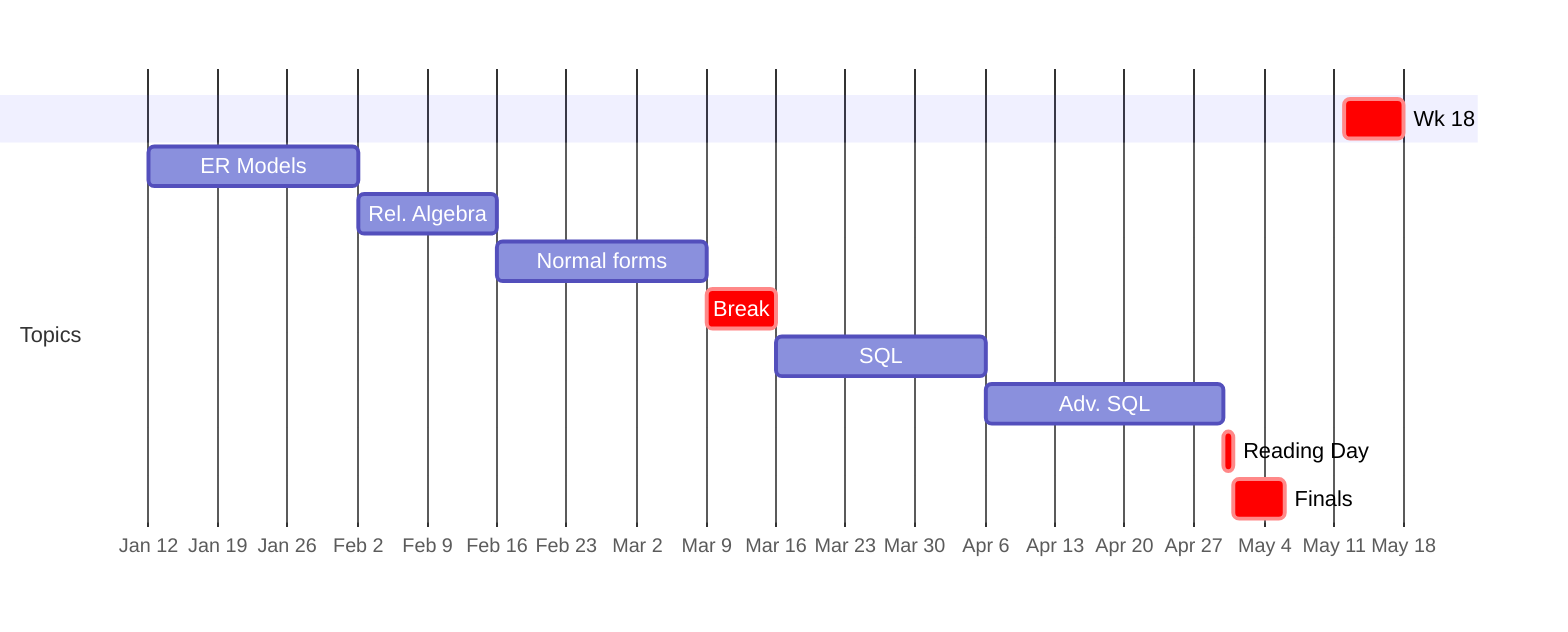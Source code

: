 gantt
    dateFormat  M/DD/YYYY
    axisFormat  %b %e

section    
    Wk 18 : crit, 5/12/2025, 6d

section Topics
    ER Models : m1, 1/12/2025, 3w
    Rel. Algebra: m4, after m1, 2w
    Normal forms: m5, after m4, 3w
    Break: crit, m8, 3/09/2025, 1w
    SQL : m6, after m8, 3w
    Adv. SQL: m7, after m6, 24d
    Reading Day : crit, m10, 4/30/2025, 1d
    Finals : crit, m9, 5/01/2025, 5d